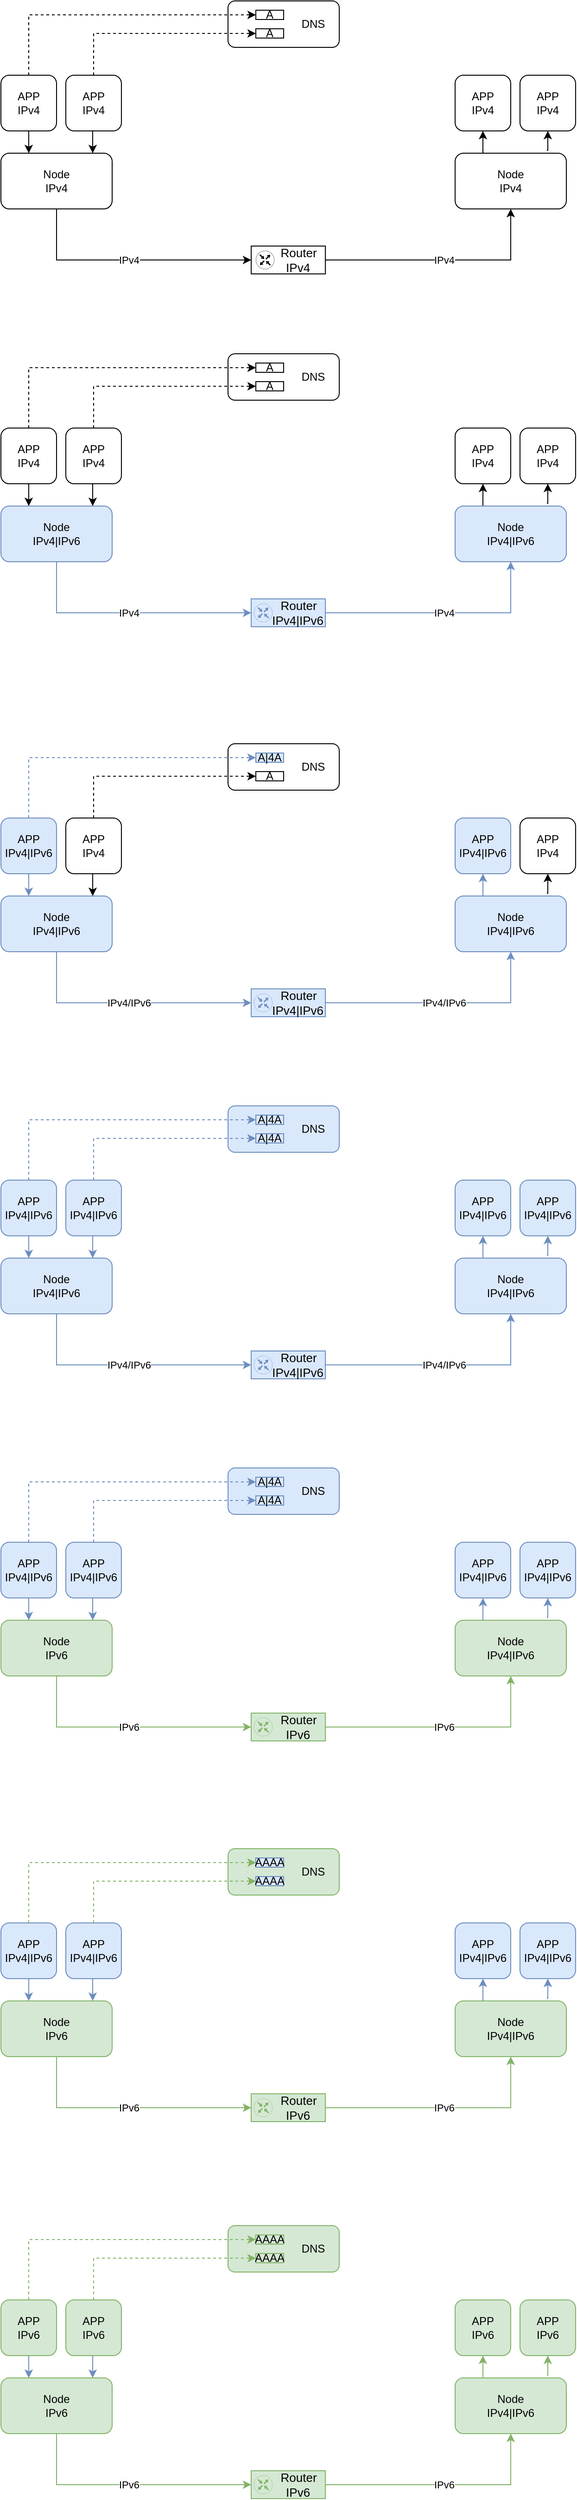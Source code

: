 <mxfile version="24.2.5" type="github">
  <diagram name="Page-1" id="hf8vbC5gnfpXznW6TtMR">
    <mxGraphModel dx="954" dy="581" grid="1" gridSize="10" guides="1" tooltips="1" connect="1" arrows="1" fold="1" page="1" pageScale="1" pageWidth="850" pageHeight="1100" math="0" shadow="0">
      <root>
        <mxCell id="0" />
        <mxCell id="1" parent="0" />
        <mxCell id="gsKdTAAplyLeZxzxBcaJ-124" value="" style="edgeStyle=orthogonalEdgeStyle;rounded=0;orthogonalLoop=1;jettySize=auto;html=1;" edge="1" parent="1" source="gsKdTAAplyLeZxzxBcaJ-125" target="gsKdTAAplyLeZxzxBcaJ-126">
          <mxGeometry relative="1" as="geometry">
            <Array as="points">
              <mxPoint x="145" y="220" />
              <mxPoint x="145" y="220" />
            </Array>
          </mxGeometry>
        </mxCell>
        <mxCell id="gsKdTAAplyLeZxzxBcaJ-125" value="APP&lt;div data-sider-select-id=&quot;33506169-b03d-43fa-859e-f544d424c816&quot;&gt;IPv4&lt;/div&gt;" style="rounded=1;whiteSpace=wrap;html=1;" vertex="1" parent="1">
          <mxGeometry x="115" y="140" width="60" height="60" as="geometry" />
        </mxCell>
        <mxCell id="gsKdTAAplyLeZxzxBcaJ-126" value="Node&lt;div&gt;IPv4&lt;/div&gt;" style="whiteSpace=wrap;html=1;rounded=1;" vertex="1" parent="1">
          <mxGeometry x="115" y="224" width="120" height="60" as="geometry" />
        </mxCell>
        <mxCell id="gsKdTAAplyLeZxzxBcaJ-127" value="Router&amp;nbsp;&amp;nbsp;&lt;div style=&quot;font-size: 13px;&quot;&gt;IPv4&amp;nbsp; &amp;nbsp;&amp;nbsp;&lt;/div&gt;" style="rounded=0;whiteSpace=wrap;html=1;fontSize=13;verticalAlign=middle;align=right;" vertex="1" parent="1">
          <mxGeometry x="385" y="324" width="80" height="30" as="geometry" />
        </mxCell>
        <mxCell id="gsKdTAAplyLeZxzxBcaJ-128" value="DNS&amp;nbsp; &amp;nbsp;&amp;nbsp;" style="rounded=1;whiteSpace=wrap;html=1;align=right;verticalAlign=middle;" vertex="1" parent="1">
          <mxGeometry x="360" y="60" width="120" height="50" as="geometry" />
        </mxCell>
        <mxCell id="gsKdTAAplyLeZxzxBcaJ-129" value="" style="edgeStyle=orthogonalEdgeStyle;rounded=0;orthogonalLoop=1;jettySize=auto;html=1;entryX=0.5;entryY=1;entryDx=0;entryDy=0;exitX=0.5;exitY=0;exitDx=0;exitDy=0;" edge="1" parent="1" source="gsKdTAAplyLeZxzxBcaJ-131" target="gsKdTAAplyLeZxzxBcaJ-130">
          <mxGeometry relative="1" as="geometry">
            <mxPoint x="755" y="204" as="sourcePoint" />
          </mxGeometry>
        </mxCell>
        <mxCell id="gsKdTAAplyLeZxzxBcaJ-130" value="APP&lt;div data-sider-select-id=&quot;33506169-b03d-43fa-859e-f544d424c816&quot;&gt;IPv4&lt;/div&gt;" style="rounded=1;whiteSpace=wrap;html=1;" vertex="1" parent="1">
          <mxGeometry x="605" y="140" width="60" height="60" as="geometry" />
        </mxCell>
        <mxCell id="gsKdTAAplyLeZxzxBcaJ-131" value="Node&lt;div&gt;IPv4&lt;/div&gt;" style="whiteSpace=wrap;html=1;rounded=1;" vertex="1" parent="1">
          <mxGeometry x="605" y="224" width="120" height="60" as="geometry" />
        </mxCell>
        <mxCell id="gsKdTAAplyLeZxzxBcaJ-132" value="" style="sketch=0;points=[[0.5,0,0],[1,0.5,0],[0.5,1,0],[0,0.5,0],[0.145,0.145,0],[0.856,0.145,0],[0.855,0.856,0],[0.145,0.855,0]];verticalLabelPosition=bottom;html=1;verticalAlign=top;aspect=fixed;align=center;pointerEvents=1;shape=mxgraph.cisco19.rect;prIcon=router;" vertex="1" parent="1">
          <mxGeometry x="390" y="329" width="20" height="20" as="geometry" />
        </mxCell>
        <mxCell id="gsKdTAAplyLeZxzxBcaJ-133" value="IPv4" style="endArrow=classic;html=1;rounded=0;exitX=1;exitY=0.5;exitDx=0;exitDy=0;entryX=0.5;entryY=1;entryDx=0;entryDy=0;" edge="1" parent="1" source="gsKdTAAplyLeZxzxBcaJ-127" target="gsKdTAAplyLeZxzxBcaJ-131">
          <mxGeometry width="50" height="50" relative="1" as="geometry">
            <mxPoint x="480" y="344" as="sourcePoint" />
            <mxPoint x="530" y="294" as="targetPoint" />
            <Array as="points">
              <mxPoint x="665" y="339" />
            </Array>
          </mxGeometry>
        </mxCell>
        <mxCell id="gsKdTAAplyLeZxzxBcaJ-134" value="IPv4" style="endArrow=classic;html=1;rounded=0;exitX=0.5;exitY=1;exitDx=0;exitDy=0;entryX=0;entryY=0.5;entryDx=0;entryDy=0;" edge="1" parent="1" source="gsKdTAAplyLeZxzxBcaJ-126" target="gsKdTAAplyLeZxzxBcaJ-127">
          <mxGeometry width="50" height="50" relative="1" as="geometry">
            <mxPoint x="205" y="424" as="sourcePoint" />
            <mxPoint x="255" y="374" as="targetPoint" />
            <Array as="points">
              <mxPoint x="175" y="339" />
            </Array>
          </mxGeometry>
        </mxCell>
        <mxCell id="gsKdTAAplyLeZxzxBcaJ-135" value="" style="endArrow=classic;html=1;rounded=0;exitX=0.5;exitY=0;exitDx=0;exitDy=0;entryX=0;entryY=0.5;entryDx=0;entryDy=0;dashed=1;edgeStyle=orthogonalEdgeStyle;" edge="1" parent="1" source="gsKdTAAplyLeZxzxBcaJ-125" target="gsKdTAAplyLeZxzxBcaJ-140">
          <mxGeometry width="50" height="50" relative="1" as="geometry">
            <mxPoint x="455" y="254" as="sourcePoint" />
            <mxPoint x="505" y="204" as="targetPoint" />
          </mxGeometry>
        </mxCell>
        <mxCell id="gsKdTAAplyLeZxzxBcaJ-136" value="APP&lt;div data-sider-select-id=&quot;33506169-b03d-43fa-859e-f544d424c816&quot;&gt;IPv4&lt;/div&gt;" style="rounded=1;whiteSpace=wrap;html=1;" vertex="1" parent="1">
          <mxGeometry x="675" y="140" width="60" height="60" as="geometry" />
        </mxCell>
        <mxCell id="gsKdTAAplyLeZxzxBcaJ-137" value="" style="edgeStyle=orthogonalEdgeStyle;rounded=0;orthogonalLoop=1;jettySize=auto;html=1;exitX=0.825;exitY=-0.05;exitDx=0;exitDy=0;entryX=0.5;entryY=1;entryDx=0;entryDy=0;exitPerimeter=0;" edge="1" parent="1" source="gsKdTAAplyLeZxzxBcaJ-131" target="gsKdTAAplyLeZxzxBcaJ-136">
          <mxGeometry relative="1" as="geometry">
            <mxPoint x="675" y="234" as="sourcePoint" />
            <mxPoint x="715" y="204" as="targetPoint" />
          </mxGeometry>
        </mxCell>
        <mxCell id="gsKdTAAplyLeZxzxBcaJ-138" value="APP&lt;div data-sider-select-id=&quot;33506169-b03d-43fa-859e-f544d424c816&quot;&gt;IPv4&lt;/div&gt;" style="rounded=1;whiteSpace=wrap;html=1;" vertex="1" parent="1">
          <mxGeometry x="185" y="140" width="60" height="60" as="geometry" />
        </mxCell>
        <mxCell id="gsKdTAAplyLeZxzxBcaJ-139" value="" style="edgeStyle=orthogonalEdgeStyle;rounded=0;orthogonalLoop=1;jettySize=auto;html=1;" edge="1" parent="1">
          <mxGeometry relative="1" as="geometry">
            <mxPoint x="214" y="200" as="sourcePoint" />
            <mxPoint x="214" y="224" as="targetPoint" />
            <Array as="points">
              <mxPoint x="214" y="220" />
              <mxPoint x="214" y="220" />
            </Array>
          </mxGeometry>
        </mxCell>
        <mxCell id="gsKdTAAplyLeZxzxBcaJ-140" value="A" style="rounded=0;whiteSpace=wrap;html=1;" vertex="1" parent="1">
          <mxGeometry x="390" y="70" width="30" height="10" as="geometry" />
        </mxCell>
        <mxCell id="gsKdTAAplyLeZxzxBcaJ-141" value="A" style="rounded=0;whiteSpace=wrap;html=1;" vertex="1" parent="1">
          <mxGeometry x="390" y="90" width="30" height="10" as="geometry" />
        </mxCell>
        <mxCell id="gsKdTAAplyLeZxzxBcaJ-142" value="" style="endArrow=classic;html=1;rounded=0;exitX=0.5;exitY=0;exitDx=0;exitDy=0;dashed=1;edgeStyle=orthogonalEdgeStyle;entryX=0;entryY=0.5;entryDx=0;entryDy=0;" edge="1" parent="1" source="gsKdTAAplyLeZxzxBcaJ-138" target="gsKdTAAplyLeZxzxBcaJ-141">
          <mxGeometry width="50" height="50" relative="1" as="geometry">
            <mxPoint x="155" y="150" as="sourcePoint" />
            <mxPoint x="385" y="95" as="targetPoint" />
          </mxGeometry>
        </mxCell>
        <mxCell id="gsKdTAAplyLeZxzxBcaJ-146" value="" style="edgeStyle=orthogonalEdgeStyle;rounded=0;orthogonalLoop=1;jettySize=auto;html=1;" edge="1" parent="1" source="gsKdTAAplyLeZxzxBcaJ-147" target="gsKdTAAplyLeZxzxBcaJ-148">
          <mxGeometry relative="1" as="geometry">
            <Array as="points">
              <mxPoint x="145" y="600" />
              <mxPoint x="145" y="600" />
            </Array>
          </mxGeometry>
        </mxCell>
        <mxCell id="gsKdTAAplyLeZxzxBcaJ-147" value="APP&lt;div data-sider-select-id=&quot;33506169-b03d-43fa-859e-f544d424c816&quot;&gt;IPv4&lt;/div&gt;" style="rounded=1;whiteSpace=wrap;html=1;" vertex="1" parent="1">
          <mxGeometry x="115" y="520" width="60" height="60" as="geometry" />
        </mxCell>
        <mxCell id="gsKdTAAplyLeZxzxBcaJ-148" value="Node&lt;div&gt;IPv4|IPv6&lt;/div&gt;" style="whiteSpace=wrap;html=1;rounded=1;fillColor=#dae8fc;strokeColor=#6c8ebf;" vertex="1" parent="1">
          <mxGeometry x="115" y="604" width="120" height="60" as="geometry" />
        </mxCell>
        <mxCell id="gsKdTAAplyLeZxzxBcaJ-149" value="Router&amp;nbsp;&amp;nbsp;&lt;div style=&quot;font-size: 13px;&quot;&gt;IPv4|IPv6&lt;/div&gt;" style="rounded=0;whiteSpace=wrap;html=1;fontSize=13;verticalAlign=middle;align=right;fillColor=#dae8fc;strokeColor=#6c8ebf;" vertex="1" parent="1">
          <mxGeometry x="385" y="704" width="80" height="30" as="geometry" />
        </mxCell>
        <mxCell id="gsKdTAAplyLeZxzxBcaJ-150" value="DNS&amp;nbsp; &amp;nbsp;&amp;nbsp;" style="rounded=1;whiteSpace=wrap;html=1;align=right;verticalAlign=middle;" vertex="1" parent="1">
          <mxGeometry x="360" y="440" width="120" height="50" as="geometry" />
        </mxCell>
        <mxCell id="gsKdTAAplyLeZxzxBcaJ-151" value="" style="edgeStyle=orthogonalEdgeStyle;rounded=0;orthogonalLoop=1;jettySize=auto;html=1;entryX=0.5;entryY=1;entryDx=0;entryDy=0;exitX=0.5;exitY=0;exitDx=0;exitDy=0;" edge="1" parent="1" source="gsKdTAAplyLeZxzxBcaJ-153" target="gsKdTAAplyLeZxzxBcaJ-152">
          <mxGeometry relative="1" as="geometry">
            <mxPoint x="755" y="584" as="sourcePoint" />
          </mxGeometry>
        </mxCell>
        <mxCell id="gsKdTAAplyLeZxzxBcaJ-152" value="APP&lt;div data-sider-select-id=&quot;33506169-b03d-43fa-859e-f544d424c816&quot;&gt;IPv4&lt;/div&gt;" style="rounded=1;whiteSpace=wrap;html=1;" vertex="1" parent="1">
          <mxGeometry x="605" y="520" width="60" height="60" as="geometry" />
        </mxCell>
        <mxCell id="gsKdTAAplyLeZxzxBcaJ-153" value="Node&lt;div&gt;IPv4|IPv6&lt;/div&gt;" style="whiteSpace=wrap;html=1;rounded=1;fillColor=#dae8fc;strokeColor=#6c8ebf;" vertex="1" parent="1">
          <mxGeometry x="605" y="604" width="120" height="60" as="geometry" />
        </mxCell>
        <mxCell id="gsKdTAAplyLeZxzxBcaJ-154" value="" style="sketch=0;points=[[0.5,0,0],[1,0.5,0],[0.5,1,0],[0,0.5,0],[0.145,0.145,0],[0.856,0.145,0],[0.855,0.856,0],[0.145,0.855,0]];verticalLabelPosition=bottom;html=1;verticalAlign=top;aspect=fixed;align=center;pointerEvents=1;shape=mxgraph.cisco19.rect;prIcon=router;fillColor=#dae8fc;strokeColor=#6c8ebf;" vertex="1" parent="1">
          <mxGeometry x="388" y="709" width="20" height="20" as="geometry" />
        </mxCell>
        <mxCell id="gsKdTAAplyLeZxzxBcaJ-155" value="IPv4" style="endArrow=classic;html=1;rounded=0;exitX=1;exitY=0.5;exitDx=0;exitDy=0;entryX=0.5;entryY=1;entryDx=0;entryDy=0;fillColor=#dae8fc;strokeColor=#6c8ebf;" edge="1" parent="1" source="gsKdTAAplyLeZxzxBcaJ-149" target="gsKdTAAplyLeZxzxBcaJ-153">
          <mxGeometry width="50" height="50" relative="1" as="geometry">
            <mxPoint x="480" y="724" as="sourcePoint" />
            <mxPoint x="530" y="674" as="targetPoint" />
            <Array as="points">
              <mxPoint x="665" y="719" />
            </Array>
          </mxGeometry>
        </mxCell>
        <mxCell id="gsKdTAAplyLeZxzxBcaJ-156" value="IPv4" style="endArrow=classic;html=1;rounded=0;exitX=0.5;exitY=1;exitDx=0;exitDy=0;entryX=0;entryY=0.5;entryDx=0;entryDy=0;fillColor=#dae8fc;strokeColor=#6c8ebf;" edge="1" parent="1" source="gsKdTAAplyLeZxzxBcaJ-148" target="gsKdTAAplyLeZxzxBcaJ-149">
          <mxGeometry width="50" height="50" relative="1" as="geometry">
            <mxPoint x="205" y="804" as="sourcePoint" />
            <mxPoint x="255" y="754" as="targetPoint" />
            <Array as="points">
              <mxPoint x="175" y="719" />
            </Array>
          </mxGeometry>
        </mxCell>
        <mxCell id="gsKdTAAplyLeZxzxBcaJ-157" value="" style="endArrow=classic;html=1;rounded=0;exitX=0.5;exitY=0;exitDx=0;exitDy=0;entryX=0;entryY=0.5;entryDx=0;entryDy=0;dashed=1;edgeStyle=orthogonalEdgeStyle;" edge="1" parent="1" source="gsKdTAAplyLeZxzxBcaJ-147" target="gsKdTAAplyLeZxzxBcaJ-162">
          <mxGeometry width="50" height="50" relative="1" as="geometry">
            <mxPoint x="455" y="634" as="sourcePoint" />
            <mxPoint x="505" y="584" as="targetPoint" />
          </mxGeometry>
        </mxCell>
        <mxCell id="gsKdTAAplyLeZxzxBcaJ-158" value="APP&lt;div data-sider-select-id=&quot;33506169-b03d-43fa-859e-f544d424c816&quot;&gt;IPv4&lt;/div&gt;" style="rounded=1;whiteSpace=wrap;html=1;" vertex="1" parent="1">
          <mxGeometry x="675" y="520" width="60" height="60" as="geometry" />
        </mxCell>
        <mxCell id="gsKdTAAplyLeZxzxBcaJ-159" value="" style="edgeStyle=orthogonalEdgeStyle;rounded=0;orthogonalLoop=1;jettySize=auto;html=1;exitX=0.825;exitY=-0.05;exitDx=0;exitDy=0;entryX=0.5;entryY=1;entryDx=0;entryDy=0;exitPerimeter=0;" edge="1" parent="1" source="gsKdTAAplyLeZxzxBcaJ-153" target="gsKdTAAplyLeZxzxBcaJ-158">
          <mxGeometry relative="1" as="geometry">
            <mxPoint x="675" y="614" as="sourcePoint" />
            <mxPoint x="715" y="584" as="targetPoint" />
          </mxGeometry>
        </mxCell>
        <mxCell id="gsKdTAAplyLeZxzxBcaJ-160" value="APP&lt;div data-sider-select-id=&quot;33506169-b03d-43fa-859e-f544d424c816&quot;&gt;IPv4&lt;/div&gt;" style="rounded=1;whiteSpace=wrap;html=1;" vertex="1" parent="1">
          <mxGeometry x="185" y="520" width="60" height="60" as="geometry" />
        </mxCell>
        <mxCell id="gsKdTAAplyLeZxzxBcaJ-161" value="" style="edgeStyle=orthogonalEdgeStyle;rounded=0;orthogonalLoop=1;jettySize=auto;html=1;" edge="1" parent="1">
          <mxGeometry relative="1" as="geometry">
            <mxPoint x="214" y="580" as="sourcePoint" />
            <mxPoint x="214" y="604" as="targetPoint" />
            <Array as="points">
              <mxPoint x="214" y="600" />
              <mxPoint x="214" y="600" />
            </Array>
          </mxGeometry>
        </mxCell>
        <mxCell id="gsKdTAAplyLeZxzxBcaJ-162" value="A" style="rounded=0;whiteSpace=wrap;html=1;" vertex="1" parent="1">
          <mxGeometry x="390" y="450" width="30" height="10" as="geometry" />
        </mxCell>
        <mxCell id="gsKdTAAplyLeZxzxBcaJ-163" value="A" style="rounded=0;whiteSpace=wrap;html=1;" vertex="1" parent="1">
          <mxGeometry x="390" y="470" width="30" height="10" as="geometry" />
        </mxCell>
        <mxCell id="gsKdTAAplyLeZxzxBcaJ-164" value="" style="endArrow=classic;html=1;rounded=0;exitX=0.5;exitY=0;exitDx=0;exitDy=0;dashed=1;edgeStyle=orthogonalEdgeStyle;entryX=0;entryY=0.5;entryDx=0;entryDy=0;" edge="1" parent="1" source="gsKdTAAplyLeZxzxBcaJ-160" target="gsKdTAAplyLeZxzxBcaJ-163">
          <mxGeometry width="50" height="50" relative="1" as="geometry">
            <mxPoint x="155" y="530" as="sourcePoint" />
            <mxPoint x="385" y="475" as="targetPoint" />
          </mxGeometry>
        </mxCell>
        <mxCell id="gsKdTAAplyLeZxzxBcaJ-165" value="" style="edgeStyle=orthogonalEdgeStyle;rounded=0;orthogonalLoop=1;jettySize=auto;html=1;fillColor=#dae8fc;strokeColor=#6c8ebf;" edge="1" parent="1" source="gsKdTAAplyLeZxzxBcaJ-166" target="gsKdTAAplyLeZxzxBcaJ-167">
          <mxGeometry relative="1" as="geometry">
            <Array as="points">
              <mxPoint x="145" y="1020" />
              <mxPoint x="145" y="1020" />
            </Array>
          </mxGeometry>
        </mxCell>
        <mxCell id="gsKdTAAplyLeZxzxBcaJ-166" value="APP&lt;div data-sider-select-id=&quot;33506169-b03d-43fa-859e-f544d424c816&quot;&gt;IPv4|IPv6&lt;/div&gt;" style="rounded=1;whiteSpace=wrap;html=1;fillColor=#dae8fc;strokeColor=#6c8ebf;" vertex="1" parent="1">
          <mxGeometry x="115" y="940" width="60" height="60" as="geometry" />
        </mxCell>
        <mxCell id="gsKdTAAplyLeZxzxBcaJ-167" value="Node&lt;div&gt;IPv4|IPv6&lt;/div&gt;" style="whiteSpace=wrap;html=1;rounded=1;fillColor=#dae8fc;strokeColor=#6c8ebf;" vertex="1" parent="1">
          <mxGeometry x="115" y="1024" width="120" height="60" as="geometry" />
        </mxCell>
        <mxCell id="gsKdTAAplyLeZxzxBcaJ-168" value="Router&amp;nbsp;&amp;nbsp;&lt;div style=&quot;font-size: 13px;&quot;&gt;IPv4|IPv6&lt;/div&gt;" style="rounded=0;whiteSpace=wrap;html=1;fontSize=13;verticalAlign=middle;align=right;fillColor=#dae8fc;strokeColor=#6c8ebf;" vertex="1" parent="1">
          <mxGeometry x="385" y="1124" width="80" height="30" as="geometry" />
        </mxCell>
        <mxCell id="gsKdTAAplyLeZxzxBcaJ-169" value="DNS&amp;nbsp; &amp;nbsp;&amp;nbsp;" style="rounded=1;whiteSpace=wrap;html=1;align=right;verticalAlign=middle;" vertex="1" parent="1">
          <mxGeometry x="360" y="860" width="120" height="50" as="geometry" />
        </mxCell>
        <mxCell id="gsKdTAAplyLeZxzxBcaJ-170" value="" style="rounded=0;orthogonalLoop=1;jettySize=auto;html=1;entryX=0.5;entryY=1;entryDx=0;entryDy=0;exitX=0.5;exitY=0;exitDx=0;exitDy=0;fillColor=#dae8fc;strokeColor=#6c8ebf;edgeStyle=orthogonalEdgeStyle;" edge="1" parent="1" source="gsKdTAAplyLeZxzxBcaJ-172" target="gsKdTAAplyLeZxzxBcaJ-171">
          <mxGeometry relative="1" as="geometry">
            <mxPoint x="755" y="1004" as="sourcePoint" />
          </mxGeometry>
        </mxCell>
        <mxCell id="gsKdTAAplyLeZxzxBcaJ-171" value="APP&lt;div data-sider-select-id=&quot;33506169-b03d-43fa-859e-f544d424c816&quot;&gt;IPv4|IPv6&lt;/div&gt;" style="rounded=1;whiteSpace=wrap;html=1;fillColor=#dae8fc;strokeColor=#6c8ebf;" vertex="1" parent="1">
          <mxGeometry x="605" y="940" width="60" height="60" as="geometry" />
        </mxCell>
        <mxCell id="gsKdTAAplyLeZxzxBcaJ-172" value="Node&lt;div&gt;IPv4|IPv6&lt;/div&gt;" style="whiteSpace=wrap;html=1;rounded=1;fillColor=#dae8fc;strokeColor=#6c8ebf;" vertex="1" parent="1">
          <mxGeometry x="605" y="1024" width="120" height="60" as="geometry" />
        </mxCell>
        <mxCell id="gsKdTAAplyLeZxzxBcaJ-173" value="" style="sketch=0;points=[[0.5,0,0],[1,0.5,0],[0.5,1,0],[0,0.5,0],[0.145,0.145,0],[0.856,0.145,0],[0.855,0.856,0],[0.145,0.855,0]];verticalLabelPosition=bottom;html=1;verticalAlign=top;aspect=fixed;align=center;pointerEvents=1;shape=mxgraph.cisco19.rect;prIcon=router;fillColor=#dae8fc;strokeColor=#6c8ebf;" vertex="1" parent="1">
          <mxGeometry x="388" y="1129" width="20" height="20" as="geometry" />
        </mxCell>
        <mxCell id="gsKdTAAplyLeZxzxBcaJ-174" value="IPv4/IPv6" style="endArrow=classic;html=1;rounded=0;exitX=1;exitY=0.5;exitDx=0;exitDy=0;entryX=0.5;entryY=1;entryDx=0;entryDy=0;fillColor=#dae8fc;strokeColor=#6c8ebf;edgeStyle=orthogonalEdgeStyle;" edge="1" parent="1" source="gsKdTAAplyLeZxzxBcaJ-168" target="gsKdTAAplyLeZxzxBcaJ-172">
          <mxGeometry width="50" height="50" relative="1" as="geometry">
            <mxPoint x="480" y="1144" as="sourcePoint" />
            <mxPoint x="530" y="1094" as="targetPoint" />
          </mxGeometry>
        </mxCell>
        <mxCell id="gsKdTAAplyLeZxzxBcaJ-175" value="IPv4/IPv6" style="endArrow=classic;html=1;rounded=0;exitX=0.5;exitY=1;exitDx=0;exitDy=0;entryX=0;entryY=0.5;entryDx=0;entryDy=0;fillColor=#dae8fc;strokeColor=#6c8ebf;edgeStyle=orthogonalEdgeStyle;" edge="1" parent="1" source="gsKdTAAplyLeZxzxBcaJ-167" target="gsKdTAAplyLeZxzxBcaJ-168">
          <mxGeometry width="50" height="50" relative="1" as="geometry">
            <mxPoint x="205" y="1224" as="sourcePoint" />
            <mxPoint x="255" y="1174" as="targetPoint" />
          </mxGeometry>
        </mxCell>
        <mxCell id="gsKdTAAplyLeZxzxBcaJ-176" value="" style="endArrow=classic;html=1;rounded=0;exitX=0.5;exitY=0;exitDx=0;exitDy=0;entryX=0;entryY=0.5;entryDx=0;entryDy=0;dashed=1;edgeStyle=orthogonalEdgeStyle;fillColor=#dae8fc;strokeColor=#6c8ebf;" edge="1" parent="1" source="gsKdTAAplyLeZxzxBcaJ-166" target="gsKdTAAplyLeZxzxBcaJ-181">
          <mxGeometry width="50" height="50" relative="1" as="geometry">
            <mxPoint x="455" y="1054" as="sourcePoint" />
            <mxPoint x="505" y="1004" as="targetPoint" />
          </mxGeometry>
        </mxCell>
        <mxCell id="gsKdTAAplyLeZxzxBcaJ-177" value="APP&lt;div data-sider-select-id=&quot;33506169-b03d-43fa-859e-f544d424c816&quot;&gt;IPv4&lt;/div&gt;" style="rounded=1;whiteSpace=wrap;html=1;" vertex="1" parent="1">
          <mxGeometry x="675" y="940" width="60" height="60" as="geometry" />
        </mxCell>
        <mxCell id="gsKdTAAplyLeZxzxBcaJ-178" value="" style="edgeStyle=orthogonalEdgeStyle;rounded=0;orthogonalLoop=1;jettySize=auto;html=1;exitX=0.825;exitY=-0.05;exitDx=0;exitDy=0;entryX=0.5;entryY=1;entryDx=0;entryDy=0;exitPerimeter=0;" edge="1" parent="1" source="gsKdTAAplyLeZxzxBcaJ-172" target="gsKdTAAplyLeZxzxBcaJ-177">
          <mxGeometry relative="1" as="geometry">
            <mxPoint x="675" y="1034" as="sourcePoint" />
            <mxPoint x="715" y="1004" as="targetPoint" />
          </mxGeometry>
        </mxCell>
        <mxCell id="gsKdTAAplyLeZxzxBcaJ-179" value="APP&lt;div data-sider-select-id=&quot;33506169-b03d-43fa-859e-f544d424c816&quot;&gt;IPv4&lt;/div&gt;" style="rounded=1;whiteSpace=wrap;html=1;" vertex="1" parent="1">
          <mxGeometry x="185" y="940" width="60" height="60" as="geometry" />
        </mxCell>
        <mxCell id="gsKdTAAplyLeZxzxBcaJ-180" value="" style="edgeStyle=orthogonalEdgeStyle;rounded=0;orthogonalLoop=1;jettySize=auto;html=1;" edge="1" parent="1">
          <mxGeometry relative="1" as="geometry">
            <mxPoint x="214" y="1000" as="sourcePoint" />
            <mxPoint x="214" y="1024" as="targetPoint" />
          </mxGeometry>
        </mxCell>
        <mxCell id="gsKdTAAplyLeZxzxBcaJ-181" value="A|4A" style="rounded=0;whiteSpace=wrap;html=1;fillColor=#dae8fc;strokeColor=#6c8ebf;" vertex="1" parent="1">
          <mxGeometry x="390" y="870" width="30" height="10" as="geometry" />
        </mxCell>
        <mxCell id="gsKdTAAplyLeZxzxBcaJ-182" value="A" style="rounded=0;whiteSpace=wrap;html=1;" vertex="1" parent="1">
          <mxGeometry x="390" y="890" width="30" height="10" as="geometry" />
        </mxCell>
        <mxCell id="gsKdTAAplyLeZxzxBcaJ-183" value="" style="endArrow=classic;html=1;rounded=0;exitX=0.5;exitY=0;exitDx=0;exitDy=0;dashed=1;edgeStyle=orthogonalEdgeStyle;entryX=0;entryY=0.5;entryDx=0;entryDy=0;" edge="1" parent="1" source="gsKdTAAplyLeZxzxBcaJ-179" target="gsKdTAAplyLeZxzxBcaJ-182">
          <mxGeometry width="50" height="50" relative="1" as="geometry">
            <mxPoint x="155" y="950" as="sourcePoint" />
            <mxPoint x="385" y="895" as="targetPoint" />
          </mxGeometry>
        </mxCell>
        <mxCell id="gsKdTAAplyLeZxzxBcaJ-186" value="" style="edgeStyle=orthogonalEdgeStyle;rounded=0;orthogonalLoop=1;jettySize=auto;html=1;fillColor=#dae8fc;strokeColor=#6c8ebf;" edge="1" parent="1" source="gsKdTAAplyLeZxzxBcaJ-187" target="gsKdTAAplyLeZxzxBcaJ-188">
          <mxGeometry relative="1" as="geometry">
            <Array as="points">
              <mxPoint x="145" y="1410" />
              <mxPoint x="145" y="1410" />
            </Array>
          </mxGeometry>
        </mxCell>
        <mxCell id="gsKdTAAplyLeZxzxBcaJ-187" value="APP&lt;div data-sider-select-id=&quot;33506169-b03d-43fa-859e-f544d424c816&quot;&gt;IPv4|IPv6&lt;/div&gt;" style="rounded=1;whiteSpace=wrap;html=1;fillColor=#dae8fc;strokeColor=#6c8ebf;" vertex="1" parent="1">
          <mxGeometry x="115" y="1330" width="60" height="60" as="geometry" />
        </mxCell>
        <mxCell id="gsKdTAAplyLeZxzxBcaJ-188" value="Node&lt;div&gt;IPv4|IPv6&lt;/div&gt;" style="whiteSpace=wrap;html=1;rounded=1;fillColor=#dae8fc;strokeColor=#6c8ebf;" vertex="1" parent="1">
          <mxGeometry x="115" y="1414" width="120" height="60" as="geometry" />
        </mxCell>
        <mxCell id="gsKdTAAplyLeZxzxBcaJ-189" value="Router&amp;nbsp;&amp;nbsp;&lt;div style=&quot;font-size: 13px;&quot;&gt;IPv4|IPv6&lt;/div&gt;" style="rounded=0;whiteSpace=wrap;html=1;fontSize=13;verticalAlign=middle;align=right;fillColor=#dae8fc;strokeColor=#6c8ebf;" vertex="1" parent="1">
          <mxGeometry x="385" y="1514" width="80" height="30" as="geometry" />
        </mxCell>
        <mxCell id="gsKdTAAplyLeZxzxBcaJ-190" value="DNS&amp;nbsp; &amp;nbsp;&amp;nbsp;" style="rounded=1;whiteSpace=wrap;html=1;align=right;verticalAlign=middle;fillColor=#dae8fc;strokeColor=#6c8ebf;" vertex="1" parent="1">
          <mxGeometry x="360" y="1250" width="120" height="50" as="geometry" />
        </mxCell>
        <mxCell id="gsKdTAAplyLeZxzxBcaJ-191" value="" style="rounded=0;orthogonalLoop=1;jettySize=auto;html=1;entryX=0.5;entryY=1;entryDx=0;entryDy=0;exitX=0.5;exitY=0;exitDx=0;exitDy=0;fillColor=#dae8fc;strokeColor=#6c8ebf;edgeStyle=orthogonalEdgeStyle;" edge="1" parent="1" source="gsKdTAAplyLeZxzxBcaJ-193" target="gsKdTAAplyLeZxzxBcaJ-192">
          <mxGeometry relative="1" as="geometry">
            <mxPoint x="755" y="1394" as="sourcePoint" />
          </mxGeometry>
        </mxCell>
        <mxCell id="gsKdTAAplyLeZxzxBcaJ-192" value="APP&lt;div data-sider-select-id=&quot;33506169-b03d-43fa-859e-f544d424c816&quot;&gt;IPv4|IPv6&lt;/div&gt;" style="rounded=1;whiteSpace=wrap;html=1;fillColor=#dae8fc;strokeColor=#6c8ebf;" vertex="1" parent="1">
          <mxGeometry x="605" y="1330" width="60" height="60" as="geometry" />
        </mxCell>
        <mxCell id="gsKdTAAplyLeZxzxBcaJ-193" value="Node&lt;div&gt;IPv4|IPv6&lt;/div&gt;" style="whiteSpace=wrap;html=1;rounded=1;fillColor=#dae8fc;strokeColor=#6c8ebf;" vertex="1" parent="1">
          <mxGeometry x="605" y="1414" width="120" height="60" as="geometry" />
        </mxCell>
        <mxCell id="gsKdTAAplyLeZxzxBcaJ-194" value="" style="sketch=0;points=[[0.5,0,0],[1,0.5,0],[0.5,1,0],[0,0.5,0],[0.145,0.145,0],[0.856,0.145,0],[0.855,0.856,0],[0.145,0.855,0]];verticalLabelPosition=bottom;html=1;verticalAlign=top;aspect=fixed;align=center;pointerEvents=1;shape=mxgraph.cisco19.rect;prIcon=router;fillColor=#dae8fc;strokeColor=#6c8ebf;" vertex="1" parent="1">
          <mxGeometry x="388" y="1519" width="20" height="20" as="geometry" />
        </mxCell>
        <mxCell id="gsKdTAAplyLeZxzxBcaJ-195" value="IPv4/IPv6" style="endArrow=classic;html=1;rounded=0;exitX=1;exitY=0.5;exitDx=0;exitDy=0;entryX=0.5;entryY=1;entryDx=0;entryDy=0;fillColor=#dae8fc;strokeColor=#6c8ebf;edgeStyle=orthogonalEdgeStyle;" edge="1" parent="1" source="gsKdTAAplyLeZxzxBcaJ-189" target="gsKdTAAplyLeZxzxBcaJ-193">
          <mxGeometry width="50" height="50" relative="1" as="geometry">
            <mxPoint x="480" y="1534" as="sourcePoint" />
            <mxPoint x="530" y="1484" as="targetPoint" />
          </mxGeometry>
        </mxCell>
        <mxCell id="gsKdTAAplyLeZxzxBcaJ-196" value="IPv4/IPv6" style="endArrow=classic;html=1;rounded=0;exitX=0.5;exitY=1;exitDx=0;exitDy=0;entryX=0;entryY=0.5;entryDx=0;entryDy=0;fillColor=#dae8fc;strokeColor=#6c8ebf;edgeStyle=orthogonalEdgeStyle;" edge="1" parent="1" source="gsKdTAAplyLeZxzxBcaJ-188" target="gsKdTAAplyLeZxzxBcaJ-189">
          <mxGeometry width="50" height="50" relative="1" as="geometry">
            <mxPoint x="205" y="1614" as="sourcePoint" />
            <mxPoint x="255" y="1564" as="targetPoint" />
          </mxGeometry>
        </mxCell>
        <mxCell id="gsKdTAAplyLeZxzxBcaJ-197" value="" style="endArrow=classic;html=1;rounded=0;exitX=0.5;exitY=0;exitDx=0;exitDy=0;entryX=0;entryY=0.5;entryDx=0;entryDy=0;dashed=1;edgeStyle=orthogonalEdgeStyle;fillColor=#dae8fc;strokeColor=#6c8ebf;" edge="1" parent="1" source="gsKdTAAplyLeZxzxBcaJ-187" target="gsKdTAAplyLeZxzxBcaJ-202">
          <mxGeometry width="50" height="50" relative="1" as="geometry">
            <mxPoint x="455" y="1444" as="sourcePoint" />
            <mxPoint x="505" y="1394" as="targetPoint" />
          </mxGeometry>
        </mxCell>
        <mxCell id="gsKdTAAplyLeZxzxBcaJ-198" value="APP&lt;div data-sider-select-id=&quot;33506169-b03d-43fa-859e-f544d424c816&quot;&gt;IPv4|IPv6&lt;/div&gt;" style="rounded=1;whiteSpace=wrap;html=1;fillColor=#dae8fc;strokeColor=#6c8ebf;" vertex="1" parent="1">
          <mxGeometry x="675" y="1330" width="60" height="60" as="geometry" />
        </mxCell>
        <mxCell id="gsKdTAAplyLeZxzxBcaJ-199" value="" style="edgeStyle=orthogonalEdgeStyle;rounded=0;orthogonalLoop=1;jettySize=auto;html=1;exitX=0.825;exitY=-0.05;exitDx=0;exitDy=0;entryX=0.5;entryY=1;entryDx=0;entryDy=0;exitPerimeter=0;fillColor=#dae8fc;strokeColor=#6c8ebf;" edge="1" parent="1" source="gsKdTAAplyLeZxzxBcaJ-193" target="gsKdTAAplyLeZxzxBcaJ-198">
          <mxGeometry relative="1" as="geometry">
            <mxPoint x="675" y="1424" as="sourcePoint" />
            <mxPoint x="715" y="1394" as="targetPoint" />
          </mxGeometry>
        </mxCell>
        <mxCell id="gsKdTAAplyLeZxzxBcaJ-200" value="APP&lt;div data-sider-select-id=&quot;33506169-b03d-43fa-859e-f544d424c816&quot;&gt;IPv4|IPv6&lt;/div&gt;" style="rounded=1;whiteSpace=wrap;html=1;fillColor=#dae8fc;strokeColor=#6c8ebf;" vertex="1" parent="1">
          <mxGeometry x="185" y="1330" width="60" height="60" as="geometry" />
        </mxCell>
        <mxCell id="gsKdTAAplyLeZxzxBcaJ-201" value="" style="edgeStyle=orthogonalEdgeStyle;rounded=0;orthogonalLoop=1;jettySize=auto;html=1;fillColor=#dae8fc;strokeColor=#6c8ebf;" edge="1" parent="1">
          <mxGeometry relative="1" as="geometry">
            <mxPoint x="214" y="1390" as="sourcePoint" />
            <mxPoint x="214" y="1414" as="targetPoint" />
          </mxGeometry>
        </mxCell>
        <mxCell id="gsKdTAAplyLeZxzxBcaJ-202" value="A|4A" style="rounded=0;whiteSpace=wrap;html=1;fillColor=#dae8fc;strokeColor=#6c8ebf;" vertex="1" parent="1">
          <mxGeometry x="390" y="1260" width="30" height="10" as="geometry" />
        </mxCell>
        <mxCell id="gsKdTAAplyLeZxzxBcaJ-203" value="A|4A" style="rounded=0;whiteSpace=wrap;html=1;fillColor=#dae8fc;strokeColor=#6c8ebf;" vertex="1" parent="1">
          <mxGeometry x="390" y="1280" width="30" height="10" as="geometry" />
        </mxCell>
        <mxCell id="gsKdTAAplyLeZxzxBcaJ-204" value="" style="endArrow=classic;html=1;rounded=0;exitX=0.5;exitY=0;exitDx=0;exitDy=0;dashed=1;edgeStyle=orthogonalEdgeStyle;entryX=0;entryY=0.5;entryDx=0;entryDy=0;fillColor=#dae8fc;strokeColor=#6c8ebf;" edge="1" parent="1" source="gsKdTAAplyLeZxzxBcaJ-200" target="gsKdTAAplyLeZxzxBcaJ-203">
          <mxGeometry width="50" height="50" relative="1" as="geometry">
            <mxPoint x="155" y="1340" as="sourcePoint" />
            <mxPoint x="385" y="1285" as="targetPoint" />
          </mxGeometry>
        </mxCell>
        <mxCell id="gsKdTAAplyLeZxzxBcaJ-205" value="" style="edgeStyle=orthogonalEdgeStyle;rounded=0;orthogonalLoop=1;jettySize=auto;html=1;fillColor=#dae8fc;strokeColor=#6c8ebf;" edge="1" parent="1" source="gsKdTAAplyLeZxzxBcaJ-206" target="gsKdTAAplyLeZxzxBcaJ-207">
          <mxGeometry relative="1" as="geometry">
            <Array as="points">
              <mxPoint x="145" y="1800" />
              <mxPoint x="145" y="1800" />
            </Array>
          </mxGeometry>
        </mxCell>
        <mxCell id="gsKdTAAplyLeZxzxBcaJ-206" value="APP&lt;div data-sider-select-id=&quot;33506169-b03d-43fa-859e-f544d424c816&quot;&gt;IPv4|IPv6&lt;/div&gt;" style="rounded=1;whiteSpace=wrap;html=1;fillColor=#dae8fc;strokeColor=#6c8ebf;" vertex="1" parent="1">
          <mxGeometry x="115" y="1720" width="60" height="60" as="geometry" />
        </mxCell>
        <mxCell id="gsKdTAAplyLeZxzxBcaJ-207" value="Node&lt;div&gt;IPv6&lt;/div&gt;" style="whiteSpace=wrap;html=1;rounded=1;fillColor=#d5e8d4;strokeColor=#82b366;" vertex="1" parent="1">
          <mxGeometry x="115" y="1804" width="120" height="60" as="geometry" />
        </mxCell>
        <mxCell id="gsKdTAAplyLeZxzxBcaJ-208" value="Router&amp;nbsp;&amp;nbsp;&lt;div style=&quot;font-size: 13px;&quot;&gt;IPv6&amp;nbsp; &amp;nbsp;&amp;nbsp;&lt;/div&gt;" style="rounded=0;whiteSpace=wrap;html=1;fontSize=13;verticalAlign=middle;align=right;fillColor=#d5e8d4;strokeColor=#82b366;" vertex="1" parent="1">
          <mxGeometry x="385" y="1904" width="80" height="30" as="geometry" />
        </mxCell>
        <mxCell id="gsKdTAAplyLeZxzxBcaJ-209" value="DNS&amp;nbsp; &amp;nbsp;&amp;nbsp;" style="rounded=1;whiteSpace=wrap;html=1;align=right;verticalAlign=middle;fillColor=#dae8fc;strokeColor=#6c8ebf;" vertex="1" parent="1">
          <mxGeometry x="360" y="1640" width="120" height="50" as="geometry" />
        </mxCell>
        <mxCell id="gsKdTAAplyLeZxzxBcaJ-210" value="" style="rounded=0;orthogonalLoop=1;jettySize=auto;html=1;entryX=0.5;entryY=1;entryDx=0;entryDy=0;exitX=0.5;exitY=0;exitDx=0;exitDy=0;fillColor=#dae8fc;strokeColor=#6c8ebf;edgeStyle=orthogonalEdgeStyle;" edge="1" parent="1" source="gsKdTAAplyLeZxzxBcaJ-212" target="gsKdTAAplyLeZxzxBcaJ-211">
          <mxGeometry relative="1" as="geometry">
            <mxPoint x="755" y="1784" as="sourcePoint" />
          </mxGeometry>
        </mxCell>
        <mxCell id="gsKdTAAplyLeZxzxBcaJ-211" value="APP&lt;div data-sider-select-id=&quot;33506169-b03d-43fa-859e-f544d424c816&quot;&gt;IPv4|IPv6&lt;/div&gt;" style="rounded=1;whiteSpace=wrap;html=1;fillColor=#dae8fc;strokeColor=#6c8ebf;" vertex="1" parent="1">
          <mxGeometry x="605" y="1720" width="60" height="60" as="geometry" />
        </mxCell>
        <mxCell id="gsKdTAAplyLeZxzxBcaJ-212" value="Node&lt;div&gt;IPv4|IPv6&lt;/div&gt;" style="whiteSpace=wrap;html=1;rounded=1;fillColor=#d5e8d4;strokeColor=#82b366;" vertex="1" parent="1">
          <mxGeometry x="605" y="1804" width="120" height="60" as="geometry" />
        </mxCell>
        <mxCell id="gsKdTAAplyLeZxzxBcaJ-213" value="" style="sketch=0;points=[[0.5,0,0],[1,0.5,0],[0.5,1,0],[0,0.5,0],[0.145,0.145,0],[0.856,0.145,0],[0.855,0.856,0],[0.145,0.855,0]];verticalLabelPosition=bottom;html=1;verticalAlign=top;aspect=fixed;align=center;pointerEvents=1;shape=mxgraph.cisco19.rect;prIcon=router;fillColor=#d5e8d4;strokeColor=#82b366;" vertex="1" parent="1">
          <mxGeometry x="388" y="1909" width="20" height="20" as="geometry" />
        </mxCell>
        <mxCell id="gsKdTAAplyLeZxzxBcaJ-214" value="IPv6" style="endArrow=classic;html=1;rounded=0;exitX=1;exitY=0.5;exitDx=0;exitDy=0;entryX=0.5;entryY=1;entryDx=0;entryDy=0;fillColor=#d5e8d4;strokeColor=#82b366;edgeStyle=orthogonalEdgeStyle;" edge="1" parent="1" source="gsKdTAAplyLeZxzxBcaJ-208" target="gsKdTAAplyLeZxzxBcaJ-212">
          <mxGeometry width="50" height="50" relative="1" as="geometry">
            <mxPoint x="480" y="1924" as="sourcePoint" />
            <mxPoint x="530" y="1874" as="targetPoint" />
          </mxGeometry>
        </mxCell>
        <mxCell id="gsKdTAAplyLeZxzxBcaJ-215" value="IPv6" style="endArrow=classic;html=1;rounded=0;exitX=0.5;exitY=1;exitDx=0;exitDy=0;entryX=0;entryY=0.5;entryDx=0;entryDy=0;fillColor=#d5e8d4;strokeColor=#82b366;edgeStyle=orthogonalEdgeStyle;" edge="1" parent="1" source="gsKdTAAplyLeZxzxBcaJ-207" target="gsKdTAAplyLeZxzxBcaJ-208">
          <mxGeometry width="50" height="50" relative="1" as="geometry">
            <mxPoint x="205" y="2004" as="sourcePoint" />
            <mxPoint x="255" y="1954" as="targetPoint" />
          </mxGeometry>
        </mxCell>
        <mxCell id="gsKdTAAplyLeZxzxBcaJ-216" value="" style="endArrow=classic;html=1;rounded=0;exitX=0.5;exitY=0;exitDx=0;exitDy=0;entryX=0;entryY=0.5;entryDx=0;entryDy=0;dashed=1;edgeStyle=orthogonalEdgeStyle;fillColor=#dae8fc;strokeColor=#6c8ebf;" edge="1" parent="1" source="gsKdTAAplyLeZxzxBcaJ-206" target="gsKdTAAplyLeZxzxBcaJ-221">
          <mxGeometry width="50" height="50" relative="1" as="geometry">
            <mxPoint x="455" y="1834" as="sourcePoint" />
            <mxPoint x="505" y="1784" as="targetPoint" />
          </mxGeometry>
        </mxCell>
        <mxCell id="gsKdTAAplyLeZxzxBcaJ-217" value="APP&lt;div data-sider-select-id=&quot;33506169-b03d-43fa-859e-f544d424c816&quot;&gt;IPv4|IPv6&lt;/div&gt;" style="rounded=1;whiteSpace=wrap;html=1;fillColor=#dae8fc;strokeColor=#6c8ebf;" vertex="1" parent="1">
          <mxGeometry x="675" y="1720" width="60" height="60" as="geometry" />
        </mxCell>
        <mxCell id="gsKdTAAplyLeZxzxBcaJ-218" value="" style="edgeStyle=orthogonalEdgeStyle;rounded=0;orthogonalLoop=1;jettySize=auto;html=1;exitX=0.825;exitY=-0.05;exitDx=0;exitDy=0;entryX=0.5;entryY=1;entryDx=0;entryDy=0;exitPerimeter=0;fillColor=#dae8fc;strokeColor=#6c8ebf;" edge="1" parent="1" source="gsKdTAAplyLeZxzxBcaJ-212" target="gsKdTAAplyLeZxzxBcaJ-217">
          <mxGeometry relative="1" as="geometry">
            <mxPoint x="675" y="1814" as="sourcePoint" />
            <mxPoint x="715" y="1784" as="targetPoint" />
          </mxGeometry>
        </mxCell>
        <mxCell id="gsKdTAAplyLeZxzxBcaJ-219" value="APP&lt;div data-sider-select-id=&quot;33506169-b03d-43fa-859e-f544d424c816&quot;&gt;IPv4|IPv6&lt;/div&gt;" style="rounded=1;whiteSpace=wrap;html=1;fillColor=#dae8fc;strokeColor=#6c8ebf;" vertex="1" parent="1">
          <mxGeometry x="185" y="1720" width="60" height="60" as="geometry" />
        </mxCell>
        <mxCell id="gsKdTAAplyLeZxzxBcaJ-220" value="" style="edgeStyle=orthogonalEdgeStyle;rounded=0;orthogonalLoop=1;jettySize=auto;html=1;fillColor=#dae8fc;strokeColor=#6c8ebf;" edge="1" parent="1">
          <mxGeometry relative="1" as="geometry">
            <mxPoint x="214" y="1780" as="sourcePoint" />
            <mxPoint x="214" y="1804" as="targetPoint" />
          </mxGeometry>
        </mxCell>
        <mxCell id="gsKdTAAplyLeZxzxBcaJ-221" value="A|4A" style="rounded=0;whiteSpace=wrap;html=1;fillColor=#dae8fc;strokeColor=#6c8ebf;" vertex="1" parent="1">
          <mxGeometry x="390" y="1650" width="30" height="10" as="geometry" />
        </mxCell>
        <mxCell id="gsKdTAAplyLeZxzxBcaJ-222" value="A|4A" style="rounded=0;whiteSpace=wrap;html=1;fillColor=#dae8fc;strokeColor=#6c8ebf;" vertex="1" parent="1">
          <mxGeometry x="390" y="1670" width="30" height="10" as="geometry" />
        </mxCell>
        <mxCell id="gsKdTAAplyLeZxzxBcaJ-223" value="" style="endArrow=classic;html=1;rounded=0;exitX=0.5;exitY=0;exitDx=0;exitDy=0;dashed=1;edgeStyle=orthogonalEdgeStyle;entryX=0;entryY=0.5;entryDx=0;entryDy=0;fillColor=#dae8fc;strokeColor=#6c8ebf;" edge="1" parent="1" source="gsKdTAAplyLeZxzxBcaJ-219" target="gsKdTAAplyLeZxzxBcaJ-222">
          <mxGeometry width="50" height="50" relative="1" as="geometry">
            <mxPoint x="155" y="1730" as="sourcePoint" />
            <mxPoint x="385" y="1675" as="targetPoint" />
          </mxGeometry>
        </mxCell>
        <mxCell id="gsKdTAAplyLeZxzxBcaJ-224" value="" style="edgeStyle=orthogonalEdgeStyle;rounded=0;orthogonalLoop=1;jettySize=auto;html=1;fillColor=#dae8fc;strokeColor=#6c8ebf;" edge="1" parent="1" source="gsKdTAAplyLeZxzxBcaJ-225" target="gsKdTAAplyLeZxzxBcaJ-226">
          <mxGeometry relative="1" as="geometry">
            <Array as="points">
              <mxPoint x="145" y="2210" />
              <mxPoint x="145" y="2210" />
            </Array>
          </mxGeometry>
        </mxCell>
        <mxCell id="gsKdTAAplyLeZxzxBcaJ-225" value="APP&lt;div data-sider-select-id=&quot;33506169-b03d-43fa-859e-f544d424c816&quot;&gt;IPv4|IPv6&lt;/div&gt;" style="rounded=1;whiteSpace=wrap;html=1;fillColor=#dae8fc;strokeColor=#6c8ebf;" vertex="1" parent="1">
          <mxGeometry x="115" y="2130" width="60" height="60" as="geometry" />
        </mxCell>
        <mxCell id="gsKdTAAplyLeZxzxBcaJ-226" value="Node&lt;div&gt;IPv6&lt;/div&gt;" style="whiteSpace=wrap;html=1;rounded=1;fillColor=#d5e8d4;strokeColor=#82b366;" vertex="1" parent="1">
          <mxGeometry x="115" y="2214" width="120" height="60" as="geometry" />
        </mxCell>
        <mxCell id="gsKdTAAplyLeZxzxBcaJ-227" value="Router&amp;nbsp;&amp;nbsp;&lt;div style=&quot;font-size: 13px;&quot;&gt;IPv6&amp;nbsp; &amp;nbsp;&amp;nbsp;&lt;/div&gt;" style="rounded=0;whiteSpace=wrap;html=1;fontSize=13;verticalAlign=middle;align=right;fillColor=#d5e8d4;strokeColor=#82b366;" vertex="1" parent="1">
          <mxGeometry x="385" y="2314" width="80" height="30" as="geometry" />
        </mxCell>
        <mxCell id="gsKdTAAplyLeZxzxBcaJ-228" value="DNS&amp;nbsp; &amp;nbsp;&amp;nbsp;" style="rounded=1;whiteSpace=wrap;html=1;align=right;verticalAlign=middle;fillColor=#d5e8d4;strokeColor=#82b366;" vertex="1" parent="1">
          <mxGeometry x="360" y="2050" width="120" height="50" as="geometry" />
        </mxCell>
        <mxCell id="gsKdTAAplyLeZxzxBcaJ-229" value="" style="rounded=0;orthogonalLoop=1;jettySize=auto;html=1;entryX=0.5;entryY=1;entryDx=0;entryDy=0;exitX=0.5;exitY=0;exitDx=0;exitDy=0;fillColor=#dae8fc;strokeColor=#6c8ebf;edgeStyle=orthogonalEdgeStyle;" edge="1" parent="1" source="gsKdTAAplyLeZxzxBcaJ-231" target="gsKdTAAplyLeZxzxBcaJ-230">
          <mxGeometry relative="1" as="geometry">
            <mxPoint x="755" y="2194" as="sourcePoint" />
          </mxGeometry>
        </mxCell>
        <mxCell id="gsKdTAAplyLeZxzxBcaJ-230" value="APP&lt;div data-sider-select-id=&quot;33506169-b03d-43fa-859e-f544d424c816&quot;&gt;IPv4|IPv6&lt;/div&gt;" style="rounded=1;whiteSpace=wrap;html=1;fillColor=#dae8fc;strokeColor=#6c8ebf;" vertex="1" parent="1">
          <mxGeometry x="605" y="2130" width="60" height="60" as="geometry" />
        </mxCell>
        <mxCell id="gsKdTAAplyLeZxzxBcaJ-231" value="Node&lt;div&gt;IPv4|IPv6&lt;/div&gt;" style="whiteSpace=wrap;html=1;rounded=1;fillColor=#d5e8d4;strokeColor=#82b366;" vertex="1" parent="1">
          <mxGeometry x="605" y="2214" width="120" height="60" as="geometry" />
        </mxCell>
        <mxCell id="gsKdTAAplyLeZxzxBcaJ-232" value="" style="sketch=0;points=[[0.5,0,0],[1,0.5,0],[0.5,1,0],[0,0.5,0],[0.145,0.145,0],[0.856,0.145,0],[0.855,0.856,0],[0.145,0.855,0]];verticalLabelPosition=bottom;html=1;verticalAlign=top;aspect=fixed;align=center;pointerEvents=1;shape=mxgraph.cisco19.rect;prIcon=router;fillColor=#d5e8d4;strokeColor=#82b366;" vertex="1" parent="1">
          <mxGeometry x="388" y="2319" width="20" height="20" as="geometry" />
        </mxCell>
        <mxCell id="gsKdTAAplyLeZxzxBcaJ-233" value="IPv6" style="endArrow=classic;html=1;rounded=0;exitX=1;exitY=0.5;exitDx=0;exitDy=0;entryX=0.5;entryY=1;entryDx=0;entryDy=0;fillColor=#d5e8d4;strokeColor=#82b366;edgeStyle=orthogonalEdgeStyle;" edge="1" parent="1" source="gsKdTAAplyLeZxzxBcaJ-227" target="gsKdTAAplyLeZxzxBcaJ-231">
          <mxGeometry width="50" height="50" relative="1" as="geometry">
            <mxPoint x="480" y="2334" as="sourcePoint" />
            <mxPoint x="530" y="2284" as="targetPoint" />
          </mxGeometry>
        </mxCell>
        <mxCell id="gsKdTAAplyLeZxzxBcaJ-234" value="IPv6" style="endArrow=classic;html=1;rounded=0;exitX=0.5;exitY=1;exitDx=0;exitDy=0;entryX=0;entryY=0.5;entryDx=0;entryDy=0;fillColor=#d5e8d4;strokeColor=#82b366;edgeStyle=orthogonalEdgeStyle;" edge="1" parent="1" source="gsKdTAAplyLeZxzxBcaJ-226" target="gsKdTAAplyLeZxzxBcaJ-227">
          <mxGeometry width="50" height="50" relative="1" as="geometry">
            <mxPoint x="205" y="2414" as="sourcePoint" />
            <mxPoint x="255" y="2364" as="targetPoint" />
          </mxGeometry>
        </mxCell>
        <mxCell id="gsKdTAAplyLeZxzxBcaJ-235" value="" style="endArrow=classic;html=1;rounded=0;exitX=0.5;exitY=0;exitDx=0;exitDy=0;entryX=0;entryY=0.5;entryDx=0;entryDy=0;dashed=1;edgeStyle=orthogonalEdgeStyle;fillColor=#d5e8d4;strokeColor=#82b366;" edge="1" parent="1" source="gsKdTAAplyLeZxzxBcaJ-225" target="gsKdTAAplyLeZxzxBcaJ-240">
          <mxGeometry width="50" height="50" relative="1" as="geometry">
            <mxPoint x="455" y="2244" as="sourcePoint" />
            <mxPoint x="505" y="2194" as="targetPoint" />
          </mxGeometry>
        </mxCell>
        <mxCell id="gsKdTAAplyLeZxzxBcaJ-236" value="APP&lt;div data-sider-select-id=&quot;33506169-b03d-43fa-859e-f544d424c816&quot;&gt;IPv4|IPv6&lt;/div&gt;" style="rounded=1;whiteSpace=wrap;html=1;fillColor=#dae8fc;strokeColor=#6c8ebf;" vertex="1" parent="1">
          <mxGeometry x="675" y="2130" width="60" height="60" as="geometry" />
        </mxCell>
        <mxCell id="gsKdTAAplyLeZxzxBcaJ-237" value="" style="edgeStyle=orthogonalEdgeStyle;rounded=0;orthogonalLoop=1;jettySize=auto;html=1;exitX=0.825;exitY=-0.05;exitDx=0;exitDy=0;entryX=0.5;entryY=1;entryDx=0;entryDy=0;exitPerimeter=0;fillColor=#dae8fc;strokeColor=#6c8ebf;" edge="1" parent="1" source="gsKdTAAplyLeZxzxBcaJ-231" target="gsKdTAAplyLeZxzxBcaJ-236">
          <mxGeometry relative="1" as="geometry">
            <mxPoint x="675" y="2224" as="sourcePoint" />
            <mxPoint x="715" y="2194" as="targetPoint" />
          </mxGeometry>
        </mxCell>
        <mxCell id="gsKdTAAplyLeZxzxBcaJ-238" value="APP&lt;div data-sider-select-id=&quot;33506169-b03d-43fa-859e-f544d424c816&quot;&gt;IPv4|IPv6&lt;/div&gt;" style="rounded=1;whiteSpace=wrap;html=1;fillColor=#dae8fc;strokeColor=#6c8ebf;" vertex="1" parent="1">
          <mxGeometry x="185" y="2130" width="60" height="60" as="geometry" />
        </mxCell>
        <mxCell id="gsKdTAAplyLeZxzxBcaJ-239" value="" style="edgeStyle=orthogonalEdgeStyle;rounded=0;orthogonalLoop=1;jettySize=auto;html=1;fillColor=#dae8fc;strokeColor=#6c8ebf;" edge="1" parent="1">
          <mxGeometry relative="1" as="geometry">
            <mxPoint x="214" y="2190" as="sourcePoint" />
            <mxPoint x="214" y="2214" as="targetPoint" />
          </mxGeometry>
        </mxCell>
        <mxCell id="gsKdTAAplyLeZxzxBcaJ-240" value="AAAA" style="rounded=0;whiteSpace=wrap;html=1;fillColor=#dae8fc;strokeColor=#6c8ebf;" vertex="1" parent="1">
          <mxGeometry x="390" y="2060" width="30" height="10" as="geometry" />
        </mxCell>
        <mxCell id="gsKdTAAplyLeZxzxBcaJ-241" value="AAAA" style="rounded=0;whiteSpace=wrap;html=1;fillColor=#dae8fc;strokeColor=#6c8ebf;" vertex="1" parent="1">
          <mxGeometry x="390" y="2080" width="30" height="10" as="geometry" />
        </mxCell>
        <mxCell id="gsKdTAAplyLeZxzxBcaJ-242" value="" style="endArrow=classic;html=1;rounded=0;exitX=0.5;exitY=0;exitDx=0;exitDy=0;dashed=1;edgeStyle=orthogonalEdgeStyle;entryX=0;entryY=0.5;entryDx=0;entryDy=0;fillColor=#d5e8d4;strokeColor=#82b366;" edge="1" parent="1" source="gsKdTAAplyLeZxzxBcaJ-238" target="gsKdTAAplyLeZxzxBcaJ-241">
          <mxGeometry width="50" height="50" relative="1" as="geometry">
            <mxPoint x="155" y="2140" as="sourcePoint" />
            <mxPoint x="385" y="2085" as="targetPoint" />
          </mxGeometry>
        </mxCell>
        <mxCell id="gsKdTAAplyLeZxzxBcaJ-263" value="" style="edgeStyle=orthogonalEdgeStyle;rounded=0;orthogonalLoop=1;jettySize=auto;html=1;fillColor=#dae8fc;strokeColor=#6c8ebf;" edge="1" parent="1" source="gsKdTAAplyLeZxzxBcaJ-264" target="gsKdTAAplyLeZxzxBcaJ-265">
          <mxGeometry relative="1" as="geometry">
            <Array as="points">
              <mxPoint x="145" y="2616" />
              <mxPoint x="145" y="2616" />
            </Array>
          </mxGeometry>
        </mxCell>
        <mxCell id="gsKdTAAplyLeZxzxBcaJ-264" value="APP&lt;div data-sider-select-id=&quot;33506169-b03d-43fa-859e-f544d424c816&quot;&gt;IPv6&lt;/div&gt;" style="rounded=1;whiteSpace=wrap;html=1;fillColor=#d5e8d4;strokeColor=#82b366;" vertex="1" parent="1">
          <mxGeometry x="115" y="2536" width="60" height="60" as="geometry" />
        </mxCell>
        <mxCell id="gsKdTAAplyLeZxzxBcaJ-265" value="Node&lt;div&gt;IPv6&lt;/div&gt;" style="whiteSpace=wrap;html=1;rounded=1;fillColor=#d5e8d4;strokeColor=#82b366;" vertex="1" parent="1">
          <mxGeometry x="115" y="2620" width="120" height="60" as="geometry" />
        </mxCell>
        <mxCell id="gsKdTAAplyLeZxzxBcaJ-266" value="Router&amp;nbsp;&amp;nbsp;&lt;div style=&quot;font-size: 13px;&quot;&gt;IPv6&amp;nbsp; &amp;nbsp;&amp;nbsp;&lt;/div&gt;" style="rounded=0;whiteSpace=wrap;html=1;fontSize=13;verticalAlign=middle;align=right;fillColor=#d5e8d4;strokeColor=#82b366;" vertex="1" parent="1">
          <mxGeometry x="385" y="2720" width="80" height="30" as="geometry" />
        </mxCell>
        <mxCell id="gsKdTAAplyLeZxzxBcaJ-267" value="DNS&amp;nbsp; &amp;nbsp;&amp;nbsp;" style="rounded=1;whiteSpace=wrap;html=1;align=right;verticalAlign=middle;fillColor=#d5e8d4;strokeColor=#82b366;" vertex="1" parent="1">
          <mxGeometry x="360" y="2456" width="120" height="50" as="geometry" />
        </mxCell>
        <mxCell id="gsKdTAAplyLeZxzxBcaJ-268" value="" style="rounded=0;orthogonalLoop=1;jettySize=auto;html=1;entryX=0.5;entryY=1;entryDx=0;entryDy=0;exitX=0.5;exitY=0;exitDx=0;exitDy=0;fillColor=#d5e8d4;strokeColor=#82b366;edgeStyle=orthogonalEdgeStyle;" edge="1" parent="1" source="gsKdTAAplyLeZxzxBcaJ-270" target="gsKdTAAplyLeZxzxBcaJ-269">
          <mxGeometry relative="1" as="geometry">
            <mxPoint x="755" y="2600" as="sourcePoint" />
          </mxGeometry>
        </mxCell>
        <mxCell id="gsKdTAAplyLeZxzxBcaJ-269" value="APP&lt;div data-sider-select-id=&quot;33506169-b03d-43fa-859e-f544d424c816&quot;&gt;IPv6&lt;/div&gt;" style="rounded=1;whiteSpace=wrap;html=1;fillColor=#d5e8d4;strokeColor=#82b366;" vertex="1" parent="1">
          <mxGeometry x="605" y="2536" width="60" height="60" as="geometry" />
        </mxCell>
        <mxCell id="gsKdTAAplyLeZxzxBcaJ-270" value="Node&lt;div&gt;IPv4|IPv6&lt;/div&gt;" style="whiteSpace=wrap;html=1;rounded=1;fillColor=#d5e8d4;strokeColor=#82b366;" vertex="1" parent="1">
          <mxGeometry x="605" y="2620" width="120" height="60" as="geometry" />
        </mxCell>
        <mxCell id="gsKdTAAplyLeZxzxBcaJ-271" value="" style="sketch=0;points=[[0.5,0,0],[1,0.5,0],[0.5,1,0],[0,0.5,0],[0.145,0.145,0],[0.856,0.145,0],[0.855,0.856,0],[0.145,0.855,0]];verticalLabelPosition=bottom;html=1;verticalAlign=top;aspect=fixed;align=center;pointerEvents=1;shape=mxgraph.cisco19.rect;prIcon=router;fillColor=#d5e8d4;strokeColor=#82b366;" vertex="1" parent="1">
          <mxGeometry x="388" y="2725" width="20" height="20" as="geometry" />
        </mxCell>
        <mxCell id="gsKdTAAplyLeZxzxBcaJ-272" value="IPv6" style="endArrow=classic;html=1;rounded=0;exitX=1;exitY=0.5;exitDx=0;exitDy=0;entryX=0.5;entryY=1;entryDx=0;entryDy=0;fillColor=#d5e8d4;strokeColor=#82b366;edgeStyle=orthogonalEdgeStyle;" edge="1" parent="1" source="gsKdTAAplyLeZxzxBcaJ-266" target="gsKdTAAplyLeZxzxBcaJ-270">
          <mxGeometry width="50" height="50" relative="1" as="geometry">
            <mxPoint x="480" y="2740" as="sourcePoint" />
            <mxPoint x="530" y="2690" as="targetPoint" />
          </mxGeometry>
        </mxCell>
        <mxCell id="gsKdTAAplyLeZxzxBcaJ-273" value="IPv6" style="endArrow=classic;html=1;rounded=0;exitX=0.5;exitY=1;exitDx=0;exitDy=0;entryX=0;entryY=0.5;entryDx=0;entryDy=0;fillColor=#d5e8d4;strokeColor=#82b366;edgeStyle=orthogonalEdgeStyle;" edge="1" parent="1" source="gsKdTAAplyLeZxzxBcaJ-265" target="gsKdTAAplyLeZxzxBcaJ-266">
          <mxGeometry width="50" height="50" relative="1" as="geometry">
            <mxPoint x="205" y="2820" as="sourcePoint" />
            <mxPoint x="255" y="2770" as="targetPoint" />
          </mxGeometry>
        </mxCell>
        <mxCell id="gsKdTAAplyLeZxzxBcaJ-274" value="" style="endArrow=classic;html=1;rounded=0;exitX=0.5;exitY=0;exitDx=0;exitDy=0;entryX=0;entryY=0.5;entryDx=0;entryDy=0;dashed=1;edgeStyle=orthogonalEdgeStyle;fillColor=#d5e8d4;strokeColor=#82b366;" edge="1" parent="1" source="gsKdTAAplyLeZxzxBcaJ-264" target="gsKdTAAplyLeZxzxBcaJ-279">
          <mxGeometry width="50" height="50" relative="1" as="geometry">
            <mxPoint x="455" y="2650" as="sourcePoint" />
            <mxPoint x="505" y="2600" as="targetPoint" />
          </mxGeometry>
        </mxCell>
        <mxCell id="gsKdTAAplyLeZxzxBcaJ-275" value="APP&lt;div data-sider-select-id=&quot;33506169-b03d-43fa-859e-f544d424c816&quot;&gt;IPv6&lt;/div&gt;" style="rounded=1;whiteSpace=wrap;html=1;fillColor=#d5e8d4;strokeColor=#82b366;" vertex="1" parent="1">
          <mxGeometry x="675" y="2536" width="60" height="60" as="geometry" />
        </mxCell>
        <mxCell id="gsKdTAAplyLeZxzxBcaJ-276" value="" style="edgeStyle=orthogonalEdgeStyle;rounded=0;orthogonalLoop=1;jettySize=auto;html=1;exitX=0.825;exitY=-0.05;exitDx=0;exitDy=0;entryX=0.5;entryY=1;entryDx=0;entryDy=0;exitPerimeter=0;fillColor=#d5e8d4;strokeColor=#82b366;" edge="1" parent="1" source="gsKdTAAplyLeZxzxBcaJ-270" target="gsKdTAAplyLeZxzxBcaJ-275">
          <mxGeometry relative="1" as="geometry">
            <mxPoint x="675" y="2630" as="sourcePoint" />
            <mxPoint x="715" y="2600" as="targetPoint" />
          </mxGeometry>
        </mxCell>
        <mxCell id="gsKdTAAplyLeZxzxBcaJ-277" value="APP&lt;div data-sider-select-id=&quot;33506169-b03d-43fa-859e-f544d424c816&quot;&gt;IPv6&lt;/div&gt;" style="rounded=1;whiteSpace=wrap;html=1;fillColor=#d5e8d4;strokeColor=#82b366;" vertex="1" parent="1">
          <mxGeometry x="185" y="2536" width="60" height="60" as="geometry" />
        </mxCell>
        <mxCell id="gsKdTAAplyLeZxzxBcaJ-278" value="" style="edgeStyle=orthogonalEdgeStyle;rounded=0;orthogonalLoop=1;jettySize=auto;html=1;fillColor=#dae8fc;strokeColor=#6c8ebf;" edge="1" parent="1">
          <mxGeometry relative="1" as="geometry">
            <mxPoint x="214" y="2596" as="sourcePoint" />
            <mxPoint x="214" y="2620" as="targetPoint" />
          </mxGeometry>
        </mxCell>
        <mxCell id="gsKdTAAplyLeZxzxBcaJ-279" value="AAAA" style="rounded=0;whiteSpace=wrap;html=1;fillColor=#d5e8d4;strokeColor=#82b366;" vertex="1" parent="1">
          <mxGeometry x="390" y="2466" width="30" height="10" as="geometry" />
        </mxCell>
        <mxCell id="gsKdTAAplyLeZxzxBcaJ-280" value="AAAA" style="rounded=0;whiteSpace=wrap;html=1;fillColor=#d5e8d4;strokeColor=#82b366;" vertex="1" parent="1">
          <mxGeometry x="390" y="2486" width="30" height="10" as="geometry" />
        </mxCell>
        <mxCell id="gsKdTAAplyLeZxzxBcaJ-281" value="" style="endArrow=classic;html=1;rounded=0;exitX=0.5;exitY=0;exitDx=0;exitDy=0;dashed=1;edgeStyle=orthogonalEdgeStyle;entryX=0;entryY=0.5;entryDx=0;entryDy=0;fillColor=#d5e8d4;strokeColor=#82b366;" edge="1" parent="1" source="gsKdTAAplyLeZxzxBcaJ-277" target="gsKdTAAplyLeZxzxBcaJ-280">
          <mxGeometry width="50" height="50" relative="1" as="geometry">
            <mxPoint x="155" y="2546" as="sourcePoint" />
            <mxPoint x="385" y="2491" as="targetPoint" />
          </mxGeometry>
        </mxCell>
      </root>
    </mxGraphModel>
  </diagram>
</mxfile>
